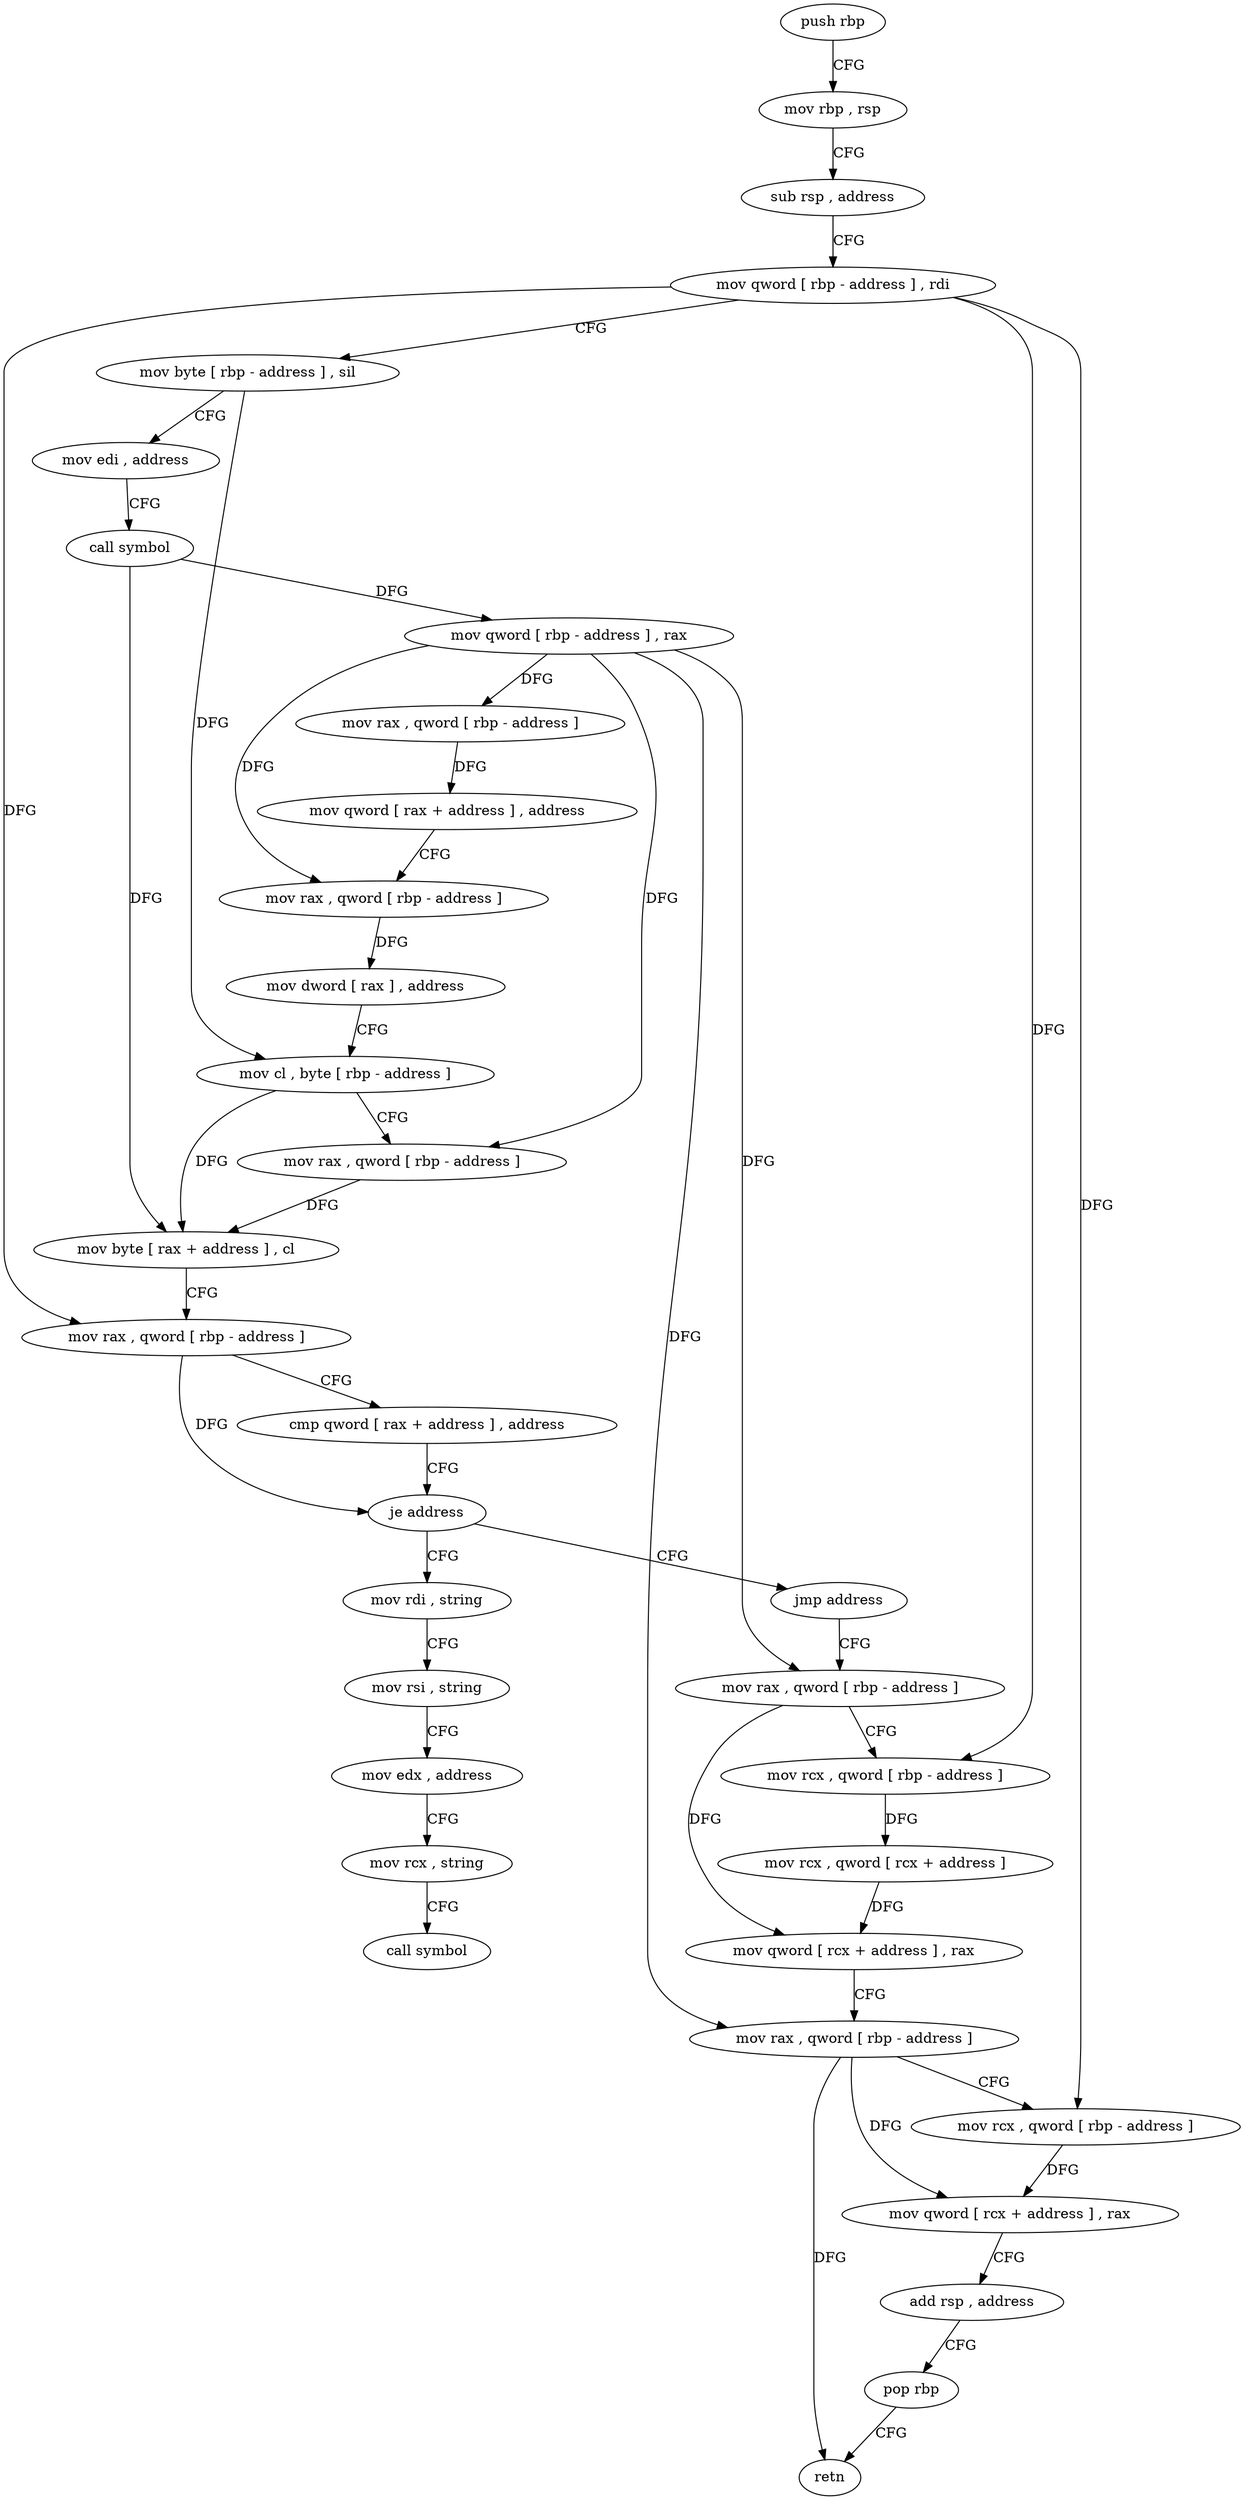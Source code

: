 digraph "func" {
"4211920" [label = "push rbp" ]
"4211921" [label = "mov rbp , rsp" ]
"4211924" [label = "sub rsp , address" ]
"4211928" [label = "mov qword [ rbp - address ] , rdi" ]
"4211932" [label = "mov byte [ rbp - address ] , sil" ]
"4211936" [label = "mov edi , address" ]
"4211941" [label = "call symbol" ]
"4211946" [label = "mov qword [ rbp - address ] , rax" ]
"4211950" [label = "mov rax , qword [ rbp - address ]" ]
"4211954" [label = "mov qword [ rax + address ] , address" ]
"4211962" [label = "mov rax , qword [ rbp - address ]" ]
"4211966" [label = "mov dword [ rax ] , address" ]
"4211972" [label = "mov cl , byte [ rbp - address ]" ]
"4211975" [label = "mov rax , qword [ rbp - address ]" ]
"4211979" [label = "mov byte [ rax + address ] , cl" ]
"4211982" [label = "mov rax , qword [ rbp - address ]" ]
"4211986" [label = "cmp qword [ rax + address ] , address" ]
"4211991" [label = "je address" ]
"4212002" [label = "mov rdi , string" ]
"4211997" [label = "jmp address" ]
"4212012" [label = "mov rsi , string" ]
"4212022" [label = "mov edx , address" ]
"4212027" [label = "mov rcx , string" ]
"4212037" [label = "call symbol" ]
"4212042" [label = "mov rax , qword [ rbp - address ]" ]
"4212046" [label = "mov rcx , qword [ rbp - address ]" ]
"4212050" [label = "mov rcx , qword [ rcx + address ]" ]
"4212054" [label = "mov qword [ rcx + address ] , rax" ]
"4212058" [label = "mov rax , qword [ rbp - address ]" ]
"4212062" [label = "mov rcx , qword [ rbp - address ]" ]
"4212066" [label = "mov qword [ rcx + address ] , rax" ]
"4212070" [label = "add rsp , address" ]
"4212074" [label = "pop rbp" ]
"4212075" [label = "retn" ]
"4211920" -> "4211921" [ label = "CFG" ]
"4211921" -> "4211924" [ label = "CFG" ]
"4211924" -> "4211928" [ label = "CFG" ]
"4211928" -> "4211932" [ label = "CFG" ]
"4211928" -> "4211982" [ label = "DFG" ]
"4211928" -> "4212046" [ label = "DFG" ]
"4211928" -> "4212062" [ label = "DFG" ]
"4211932" -> "4211936" [ label = "CFG" ]
"4211932" -> "4211972" [ label = "DFG" ]
"4211936" -> "4211941" [ label = "CFG" ]
"4211941" -> "4211946" [ label = "DFG" ]
"4211941" -> "4211979" [ label = "DFG" ]
"4211946" -> "4211950" [ label = "DFG" ]
"4211946" -> "4211962" [ label = "DFG" ]
"4211946" -> "4211975" [ label = "DFG" ]
"4211946" -> "4212042" [ label = "DFG" ]
"4211946" -> "4212058" [ label = "DFG" ]
"4211950" -> "4211954" [ label = "DFG" ]
"4211954" -> "4211962" [ label = "CFG" ]
"4211962" -> "4211966" [ label = "DFG" ]
"4211966" -> "4211972" [ label = "CFG" ]
"4211972" -> "4211975" [ label = "CFG" ]
"4211972" -> "4211979" [ label = "DFG" ]
"4211975" -> "4211979" [ label = "DFG" ]
"4211979" -> "4211982" [ label = "CFG" ]
"4211982" -> "4211986" [ label = "CFG" ]
"4211982" -> "4211991" [ label = "DFG" ]
"4211986" -> "4211991" [ label = "CFG" ]
"4211991" -> "4212002" [ label = "CFG" ]
"4211991" -> "4211997" [ label = "CFG" ]
"4212002" -> "4212012" [ label = "CFG" ]
"4211997" -> "4212042" [ label = "CFG" ]
"4212012" -> "4212022" [ label = "CFG" ]
"4212022" -> "4212027" [ label = "CFG" ]
"4212027" -> "4212037" [ label = "CFG" ]
"4212042" -> "4212046" [ label = "CFG" ]
"4212042" -> "4212054" [ label = "DFG" ]
"4212046" -> "4212050" [ label = "DFG" ]
"4212050" -> "4212054" [ label = "DFG" ]
"4212054" -> "4212058" [ label = "CFG" ]
"4212058" -> "4212062" [ label = "CFG" ]
"4212058" -> "4212066" [ label = "DFG" ]
"4212058" -> "4212075" [ label = "DFG" ]
"4212062" -> "4212066" [ label = "DFG" ]
"4212066" -> "4212070" [ label = "CFG" ]
"4212070" -> "4212074" [ label = "CFG" ]
"4212074" -> "4212075" [ label = "CFG" ]
}
